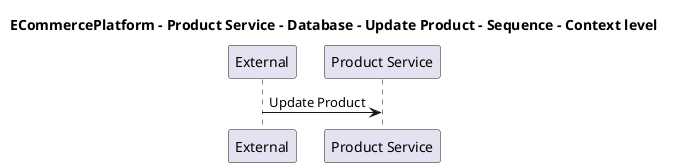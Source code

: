@startuml

title ECommercePlatform - Product Service - Database - Update Product - Sequence - Context level

participant "External" as C4InterFlow.SoftwareSystems.ExternalSystem
participant "Product Service" as ECommercePlatform.SoftwareSystems.ProductService

C4InterFlow.SoftwareSystems.ExternalSystem -> ECommercePlatform.SoftwareSystems.ProductService : Update Product


@enduml
